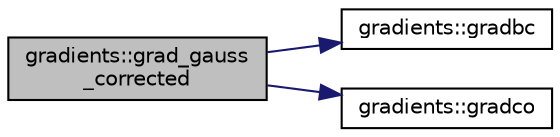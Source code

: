 digraph "gradients::grad_gauss_corrected"
{
 // LATEX_PDF_SIZE
  edge [fontname="Helvetica",fontsize="10",labelfontname="Helvetica",labelfontsize="10"];
  node [fontname="Helvetica",fontsize="10",shape=record];
  rankdir="LR";
  Node1 [label="gradients::grad_gauss\l_corrected",height=0.2,width=0.4,color="black", fillcolor="grey75", style="filled", fontcolor="black",tooltip=" "];
  Node1 -> Node2 [color="midnightblue",fontsize="10",style="solid"];
  Node2 [label="gradients::gradbc",height=0.2,width=0.4,color="black", fillcolor="white", style="filled",URL="$namespacegradients.html#abd2236c107f7c7c31c3f7fb638bb7b21",tooltip=" "];
  Node1 -> Node3 [color="midnightblue",fontsize="10",style="solid"];
  Node3 [label="gradients::gradco",height=0.2,width=0.4,color="black", fillcolor="white", style="filled",URL="$namespacegradients.html#a437864d9f0535f851ceb4272b256f4ea",tooltip=" "];
}

